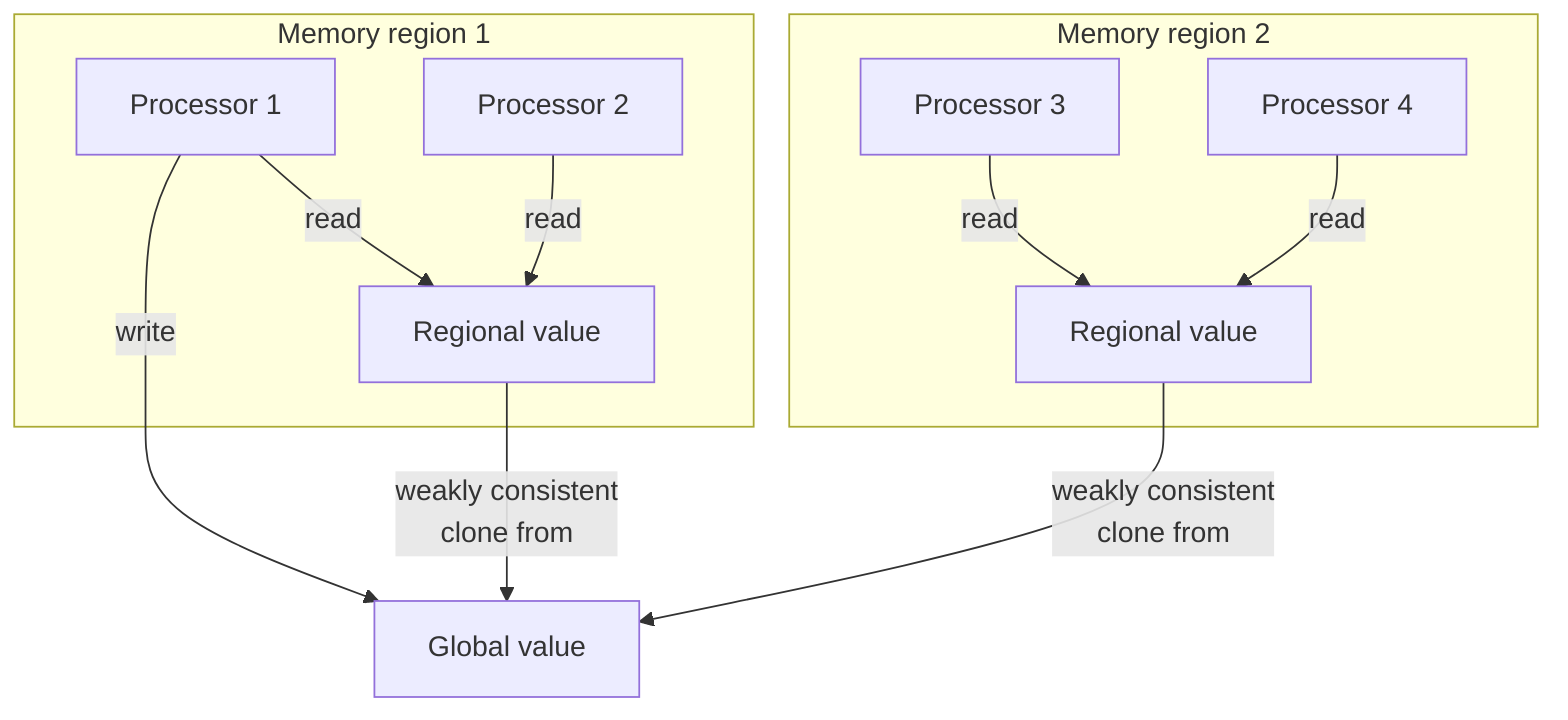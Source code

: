 graph TD
    subgraph Region1[Memory region 1]
        Processor1[Processor 1]
        Processor2[Processor 2]

        Processor1 -->|read| Region1Value[Regional value]
        Processor2 -->|read| Region1Value
    end

    subgraph Region2[Memory region 2]
        Processor3[Processor 3]
        Processor4[Processor 4]

        Processor3 -->|read| Region2Value[Regional value]
        Processor4 -->|read| Region2Value
    end

    Region1Value -->|weakly consistent<br/>clone from| GlobalValue[Global value]
    Region2Value -->|weakly consistent<br/>clone from| GlobalValue

    Processor1 -->|write| GlobalValue